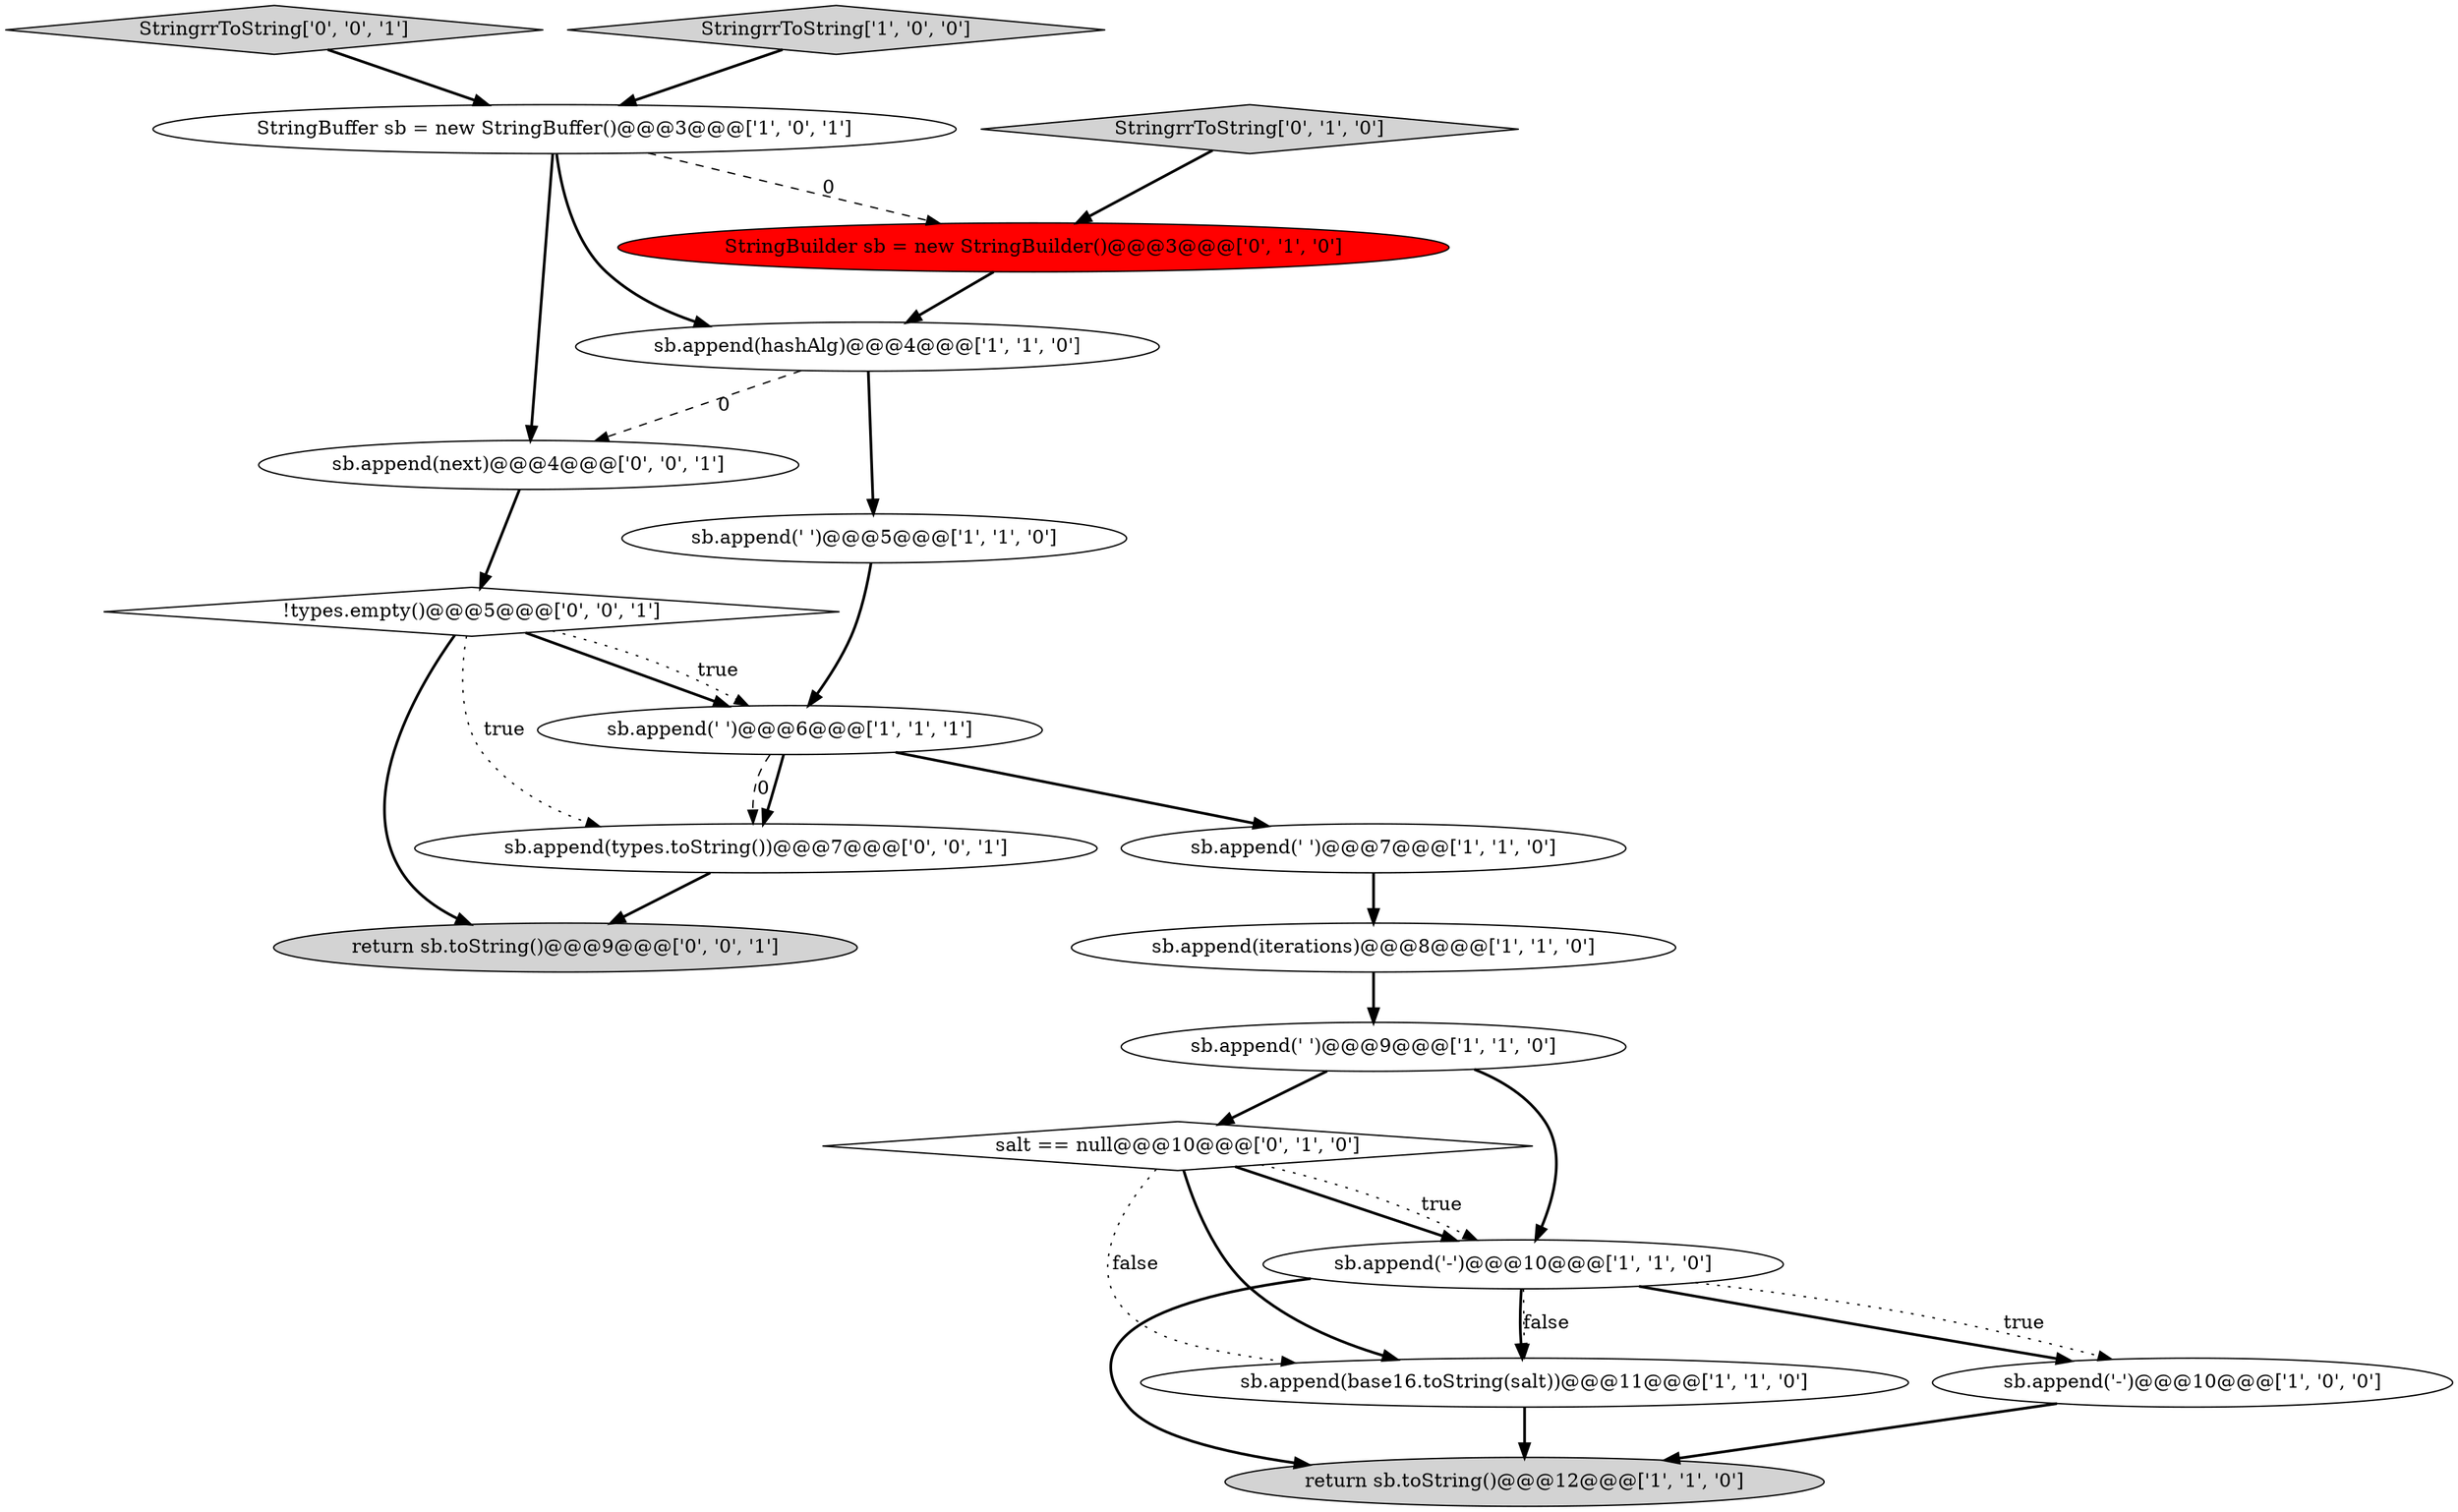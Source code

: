 digraph {
16 [style = filled, label = "sb.append(next)@@@4@@@['0', '0', '1']", fillcolor = white, shape = ellipse image = "AAA0AAABBB3BBB"];
13 [style = filled, label = "StringBuilder sb = new StringBuilder()@@@3@@@['0', '1', '0']", fillcolor = red, shape = ellipse image = "AAA1AAABBB2BBB"];
18 [style = filled, label = "sb.append(types.toString())@@@7@@@['0', '0', '1']", fillcolor = white, shape = ellipse image = "AAA0AAABBB3BBB"];
1 [style = filled, label = "sb.append(' ')@@@9@@@['1', '1', '0']", fillcolor = white, shape = ellipse image = "AAA0AAABBB1BBB"];
2 [style = filled, label = "sb.append(' ')@@@5@@@['1', '1', '0']", fillcolor = white, shape = ellipse image = "AAA0AAABBB1BBB"];
19 [style = filled, label = "StringrrToString['0', '0', '1']", fillcolor = lightgray, shape = diamond image = "AAA0AAABBB3BBB"];
10 [style = filled, label = "sb.append('-')@@@10@@@['1', '1', '0']", fillcolor = white, shape = ellipse image = "AAA0AAABBB1BBB"];
8 [style = filled, label = "sb.append(hashAlg)@@@4@@@['1', '1', '0']", fillcolor = white, shape = ellipse image = "AAA0AAABBB1BBB"];
4 [style = filled, label = "StringrrToString['1', '0', '0']", fillcolor = lightgray, shape = diamond image = "AAA0AAABBB1BBB"];
14 [style = filled, label = "StringrrToString['0', '1', '0']", fillcolor = lightgray, shape = diamond image = "AAA0AAABBB2BBB"];
6 [style = filled, label = "sb.append('-')@@@10@@@['1', '0', '0']", fillcolor = white, shape = ellipse image = "AAA0AAABBB1BBB"];
3 [style = filled, label = "sb.append(' ')@@@7@@@['1', '1', '0']", fillcolor = white, shape = ellipse image = "AAA0AAABBB1BBB"];
12 [style = filled, label = "salt == null@@@10@@@['0', '1', '0']", fillcolor = white, shape = diamond image = "AAA0AAABBB2BBB"];
15 [style = filled, label = "return sb.toString()@@@9@@@['0', '0', '1']", fillcolor = lightgray, shape = ellipse image = "AAA0AAABBB3BBB"];
11 [style = filled, label = "return sb.toString()@@@12@@@['1', '1', '0']", fillcolor = lightgray, shape = ellipse image = "AAA0AAABBB1BBB"];
17 [style = filled, label = "!types.empty()@@@5@@@['0', '0', '1']", fillcolor = white, shape = diamond image = "AAA0AAABBB3BBB"];
5 [style = filled, label = "StringBuffer sb = new StringBuffer()@@@3@@@['1', '0', '1']", fillcolor = white, shape = ellipse image = "AAA0AAABBB1BBB"];
7 [style = filled, label = "sb.append(base16.toString(salt))@@@11@@@['1', '1', '0']", fillcolor = white, shape = ellipse image = "AAA0AAABBB1BBB"];
0 [style = filled, label = "sb.append(iterations)@@@8@@@['1', '1', '0']", fillcolor = white, shape = ellipse image = "AAA0AAABBB1BBB"];
9 [style = filled, label = "sb.append(' ')@@@6@@@['1', '1', '1']", fillcolor = white, shape = ellipse image = "AAA0AAABBB1BBB"];
5->13 [style = dashed, label="0"];
10->7 [style = dotted, label="false"];
5->8 [style = bold, label=""];
10->6 [style = dotted, label="true"];
8->16 [style = dashed, label="0"];
7->11 [style = bold, label=""];
12->7 [style = dotted, label="false"];
17->18 [style = dotted, label="true"];
9->18 [style = dashed, label="0"];
17->9 [style = bold, label=""];
18->15 [style = bold, label=""];
2->9 [style = bold, label=""];
16->17 [style = bold, label=""];
10->7 [style = bold, label=""];
10->6 [style = bold, label=""];
12->7 [style = bold, label=""];
3->0 [style = bold, label=""];
5->16 [style = bold, label=""];
19->5 [style = bold, label=""];
12->10 [style = bold, label=""];
9->18 [style = bold, label=""];
12->10 [style = dotted, label="true"];
8->2 [style = bold, label=""];
0->1 [style = bold, label=""];
6->11 [style = bold, label=""];
17->9 [style = dotted, label="true"];
17->15 [style = bold, label=""];
1->12 [style = bold, label=""];
9->3 [style = bold, label=""];
14->13 [style = bold, label=""];
13->8 [style = bold, label=""];
1->10 [style = bold, label=""];
4->5 [style = bold, label=""];
10->11 [style = bold, label=""];
}
